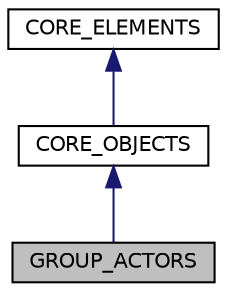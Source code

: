 digraph "GROUP_ACTORS"
{
  edge [fontname="Helvetica",fontsize="10",labelfontname="Helvetica",labelfontsize="10"];
  node [fontname="Helvetica",fontsize="10",shape=record];
  Node1 [label="GROUP_ACTORS",height=0.2,width=0.4,color="black", fillcolor="grey75", style="filled" fontcolor="black"];
  Node2 -> Node1 [dir="back",color="midnightblue",fontsize="10",style="solid",fontname="Helvetica"];
  Node2 [label="CORE_OBJECTS",height=0.2,width=0.4,color="black", fillcolor="white", style="filled",URL="$class_c_o_r_e___o_b_j_e_c_t_s.html"];
  Node3 -> Node2 [dir="back",color="midnightblue",fontsize="10",style="solid",fontname="Helvetica"];
  Node3 [label="CORE_ELEMENTS",height=0.2,width=0.4,color="black", fillcolor="white", style="filled",URL="$class_c_o_r_e___e_l_e_m_e_n_t_s.html"];
}
